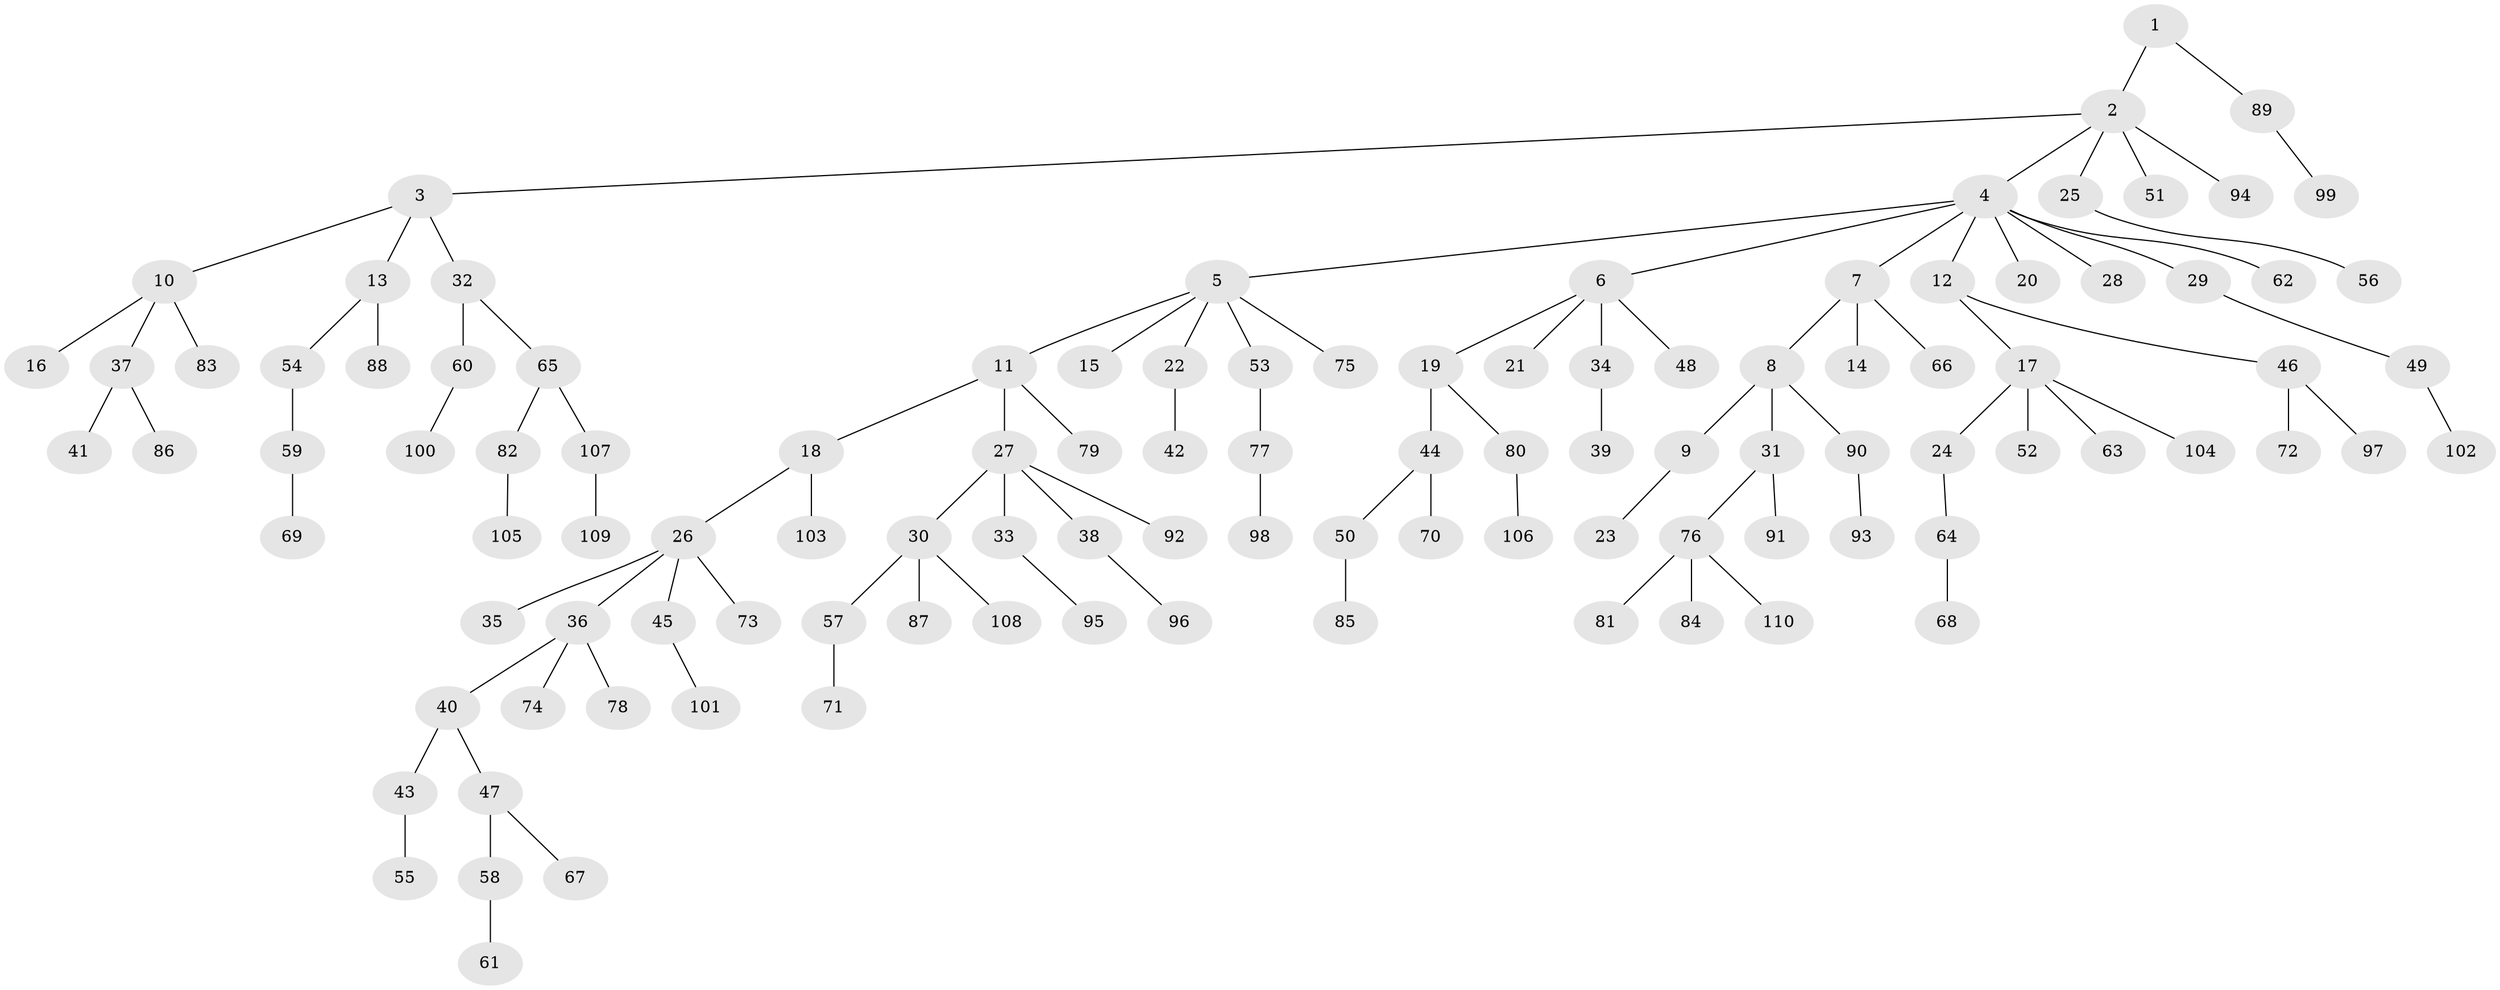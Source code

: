 // Generated by graph-tools (version 1.1) at 2025/26/03/09/25 03:26:29]
// undirected, 110 vertices, 109 edges
graph export_dot {
graph [start="1"]
  node [color=gray90,style=filled];
  1;
  2;
  3;
  4;
  5;
  6;
  7;
  8;
  9;
  10;
  11;
  12;
  13;
  14;
  15;
  16;
  17;
  18;
  19;
  20;
  21;
  22;
  23;
  24;
  25;
  26;
  27;
  28;
  29;
  30;
  31;
  32;
  33;
  34;
  35;
  36;
  37;
  38;
  39;
  40;
  41;
  42;
  43;
  44;
  45;
  46;
  47;
  48;
  49;
  50;
  51;
  52;
  53;
  54;
  55;
  56;
  57;
  58;
  59;
  60;
  61;
  62;
  63;
  64;
  65;
  66;
  67;
  68;
  69;
  70;
  71;
  72;
  73;
  74;
  75;
  76;
  77;
  78;
  79;
  80;
  81;
  82;
  83;
  84;
  85;
  86;
  87;
  88;
  89;
  90;
  91;
  92;
  93;
  94;
  95;
  96;
  97;
  98;
  99;
  100;
  101;
  102;
  103;
  104;
  105;
  106;
  107;
  108;
  109;
  110;
  1 -- 2;
  1 -- 89;
  2 -- 3;
  2 -- 4;
  2 -- 25;
  2 -- 51;
  2 -- 94;
  3 -- 10;
  3 -- 13;
  3 -- 32;
  4 -- 5;
  4 -- 6;
  4 -- 7;
  4 -- 12;
  4 -- 20;
  4 -- 28;
  4 -- 29;
  4 -- 62;
  5 -- 11;
  5 -- 15;
  5 -- 22;
  5 -- 53;
  5 -- 75;
  6 -- 19;
  6 -- 21;
  6 -- 34;
  6 -- 48;
  7 -- 8;
  7 -- 14;
  7 -- 66;
  8 -- 9;
  8 -- 31;
  8 -- 90;
  9 -- 23;
  10 -- 16;
  10 -- 37;
  10 -- 83;
  11 -- 18;
  11 -- 27;
  11 -- 79;
  12 -- 17;
  12 -- 46;
  13 -- 54;
  13 -- 88;
  17 -- 24;
  17 -- 52;
  17 -- 63;
  17 -- 104;
  18 -- 26;
  18 -- 103;
  19 -- 44;
  19 -- 80;
  22 -- 42;
  24 -- 64;
  25 -- 56;
  26 -- 35;
  26 -- 36;
  26 -- 45;
  26 -- 73;
  27 -- 30;
  27 -- 33;
  27 -- 38;
  27 -- 92;
  29 -- 49;
  30 -- 57;
  30 -- 87;
  30 -- 108;
  31 -- 76;
  31 -- 91;
  32 -- 60;
  32 -- 65;
  33 -- 95;
  34 -- 39;
  36 -- 40;
  36 -- 74;
  36 -- 78;
  37 -- 41;
  37 -- 86;
  38 -- 96;
  40 -- 43;
  40 -- 47;
  43 -- 55;
  44 -- 50;
  44 -- 70;
  45 -- 101;
  46 -- 72;
  46 -- 97;
  47 -- 58;
  47 -- 67;
  49 -- 102;
  50 -- 85;
  53 -- 77;
  54 -- 59;
  57 -- 71;
  58 -- 61;
  59 -- 69;
  60 -- 100;
  64 -- 68;
  65 -- 82;
  65 -- 107;
  76 -- 81;
  76 -- 84;
  76 -- 110;
  77 -- 98;
  80 -- 106;
  82 -- 105;
  89 -- 99;
  90 -- 93;
  107 -- 109;
}
